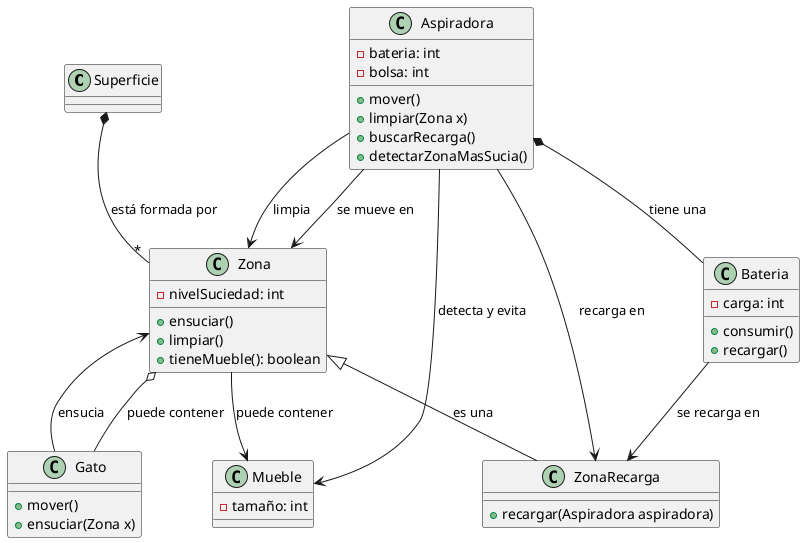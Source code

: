 @startuml
class Superficie {
}

class Zona {
  - nivelSuciedad: int
  + ensuciar()
  + limpiar()
  + tieneMueble(): boolean
}

class ZonaRecarga {
  + recargar(Aspiradora aspiradora)
}

class Aspiradora {
  - bateria: int
  - bolsa: int
  + mover()
  + limpiar(Zona x)
  + buscarRecarga()
  + detectarZonaMasSucia()
}

class Bateria {
  - carga: int
  + consumir()
  + recargar()
}

class Mueble {
  - tamaño: int
}

class Gato {
  + mover()
  + ensuciar(Zona x)
}

Superficie *-- "*" Zona : "está formada por"
Zona o-- Gato : "puede contener"
Zona <|-- ZonaRecarga : "es una"

Aspiradora --> Zona : "se mueve en"
Aspiradora --> Zona : "limpia"
Aspiradora --> Mueble : "detecta y evita"
Aspiradora --> ZonaRecarga : "recarga en"

Aspiradora *-- Bateria : "tiene una"
Bateria --> ZonaRecarga : "se recarga en"

Zona --> Mueble : "puede contener"

Gato --> Zona : "ensucia"

@enduml
